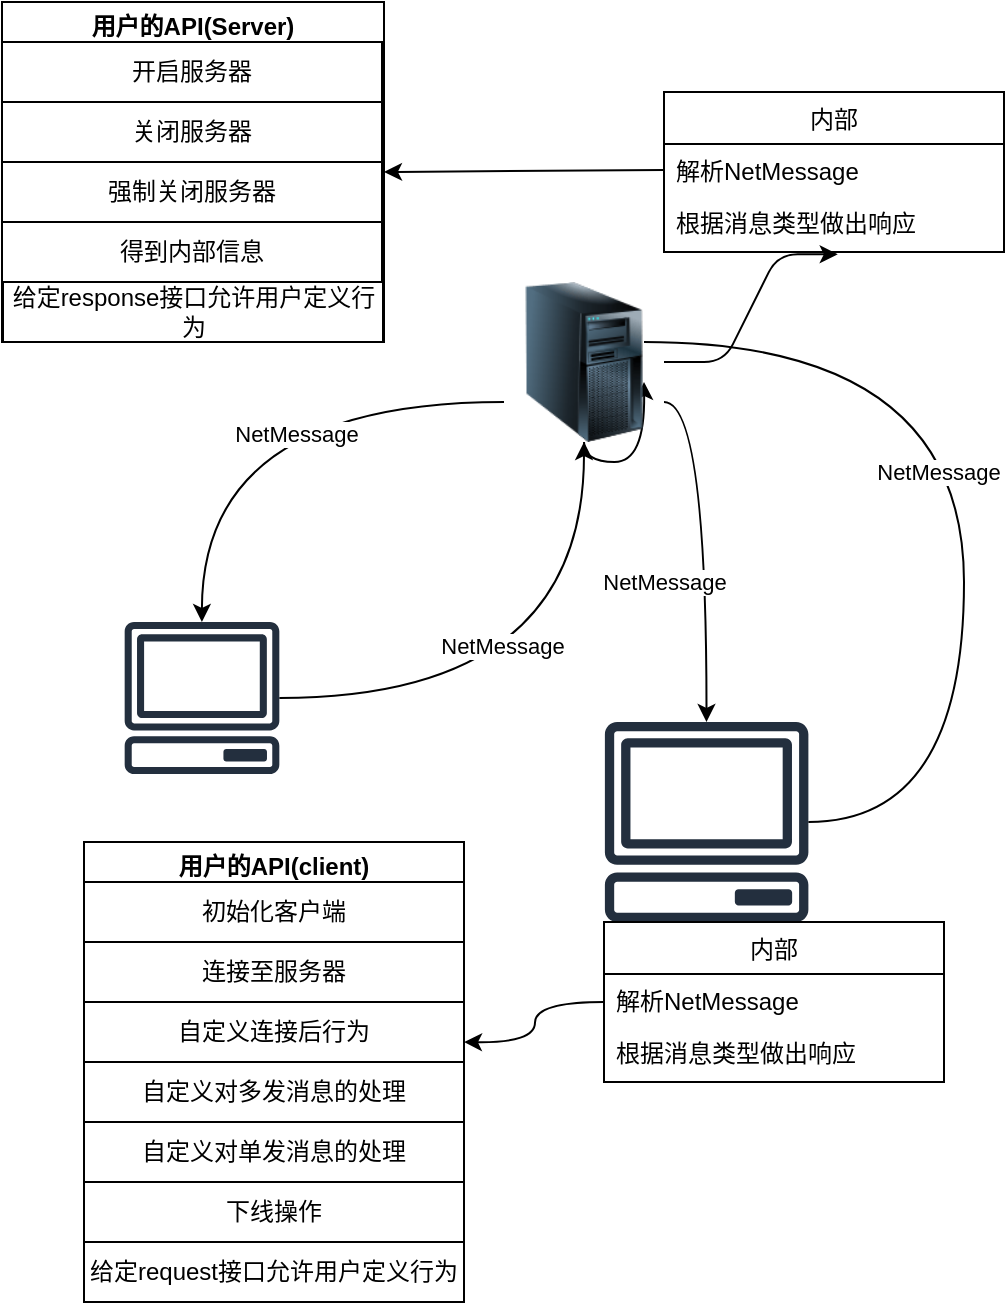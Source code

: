 <mxfile>
    <diagram id="hDu_2nll6wAsu5cFNPef" name="第 1 页">
        <mxGraphModel dx="1033" dy="1808" grid="1" gridSize="10" guides="1" tooltips="1" connect="1" arrows="1" fold="1" page="1" pageScale="1" pageWidth="827" pageHeight="1169" math="0" shadow="0">
            <root>
                <mxCell id="0"/>
                <mxCell id="1" parent="0"/>
                <mxCell id="16" style="edgeStyle=orthogonalEdgeStyle;curved=1;html=1;exitX=0;exitY=0.75;exitDx=0;exitDy=0;" parent="1" source="3" target="13" edge="1">
                    <mxGeometry relative="1" as="geometry"/>
                </mxCell>
                <mxCell id="17" value="NetMessage" style="edgeLabel;html=1;align=center;verticalAlign=middle;resizable=0;points=[];" parent="16" vertex="1" connectable="0">
                    <mxGeometry x="-0.202" y="16" relative="1" as="geometry">
                        <mxPoint as="offset"/>
                    </mxGeometry>
                </mxCell>
                <mxCell id="23" style="edgeStyle=orthogonalEdgeStyle;curved=1;html=1;exitX=1;exitY=0.75;exitDx=0;exitDy=0;" parent="1" source="3" target="21" edge="1">
                    <mxGeometry relative="1" as="geometry"/>
                </mxCell>
                <mxCell id="14" style="edgeStyle=orthogonalEdgeStyle;curved=1;html=1;" parent="1" source="13" target="3" edge="1">
                    <mxGeometry relative="1" as="geometry">
                        <Array as="points">
                            <mxPoint x="350" y="188"/>
                        </Array>
                    </mxGeometry>
                </mxCell>
                <mxCell id="15" value="NetMessage" style="edgeLabel;html=1;align=center;verticalAlign=middle;resizable=0;points=[];" parent="14" vertex="1" connectable="0">
                    <mxGeometry x="-0.206" y="26" relative="1" as="geometry">
                        <mxPoint as="offset"/>
                    </mxGeometry>
                </mxCell>
                <mxCell id="13" value="" style="outlineConnect=0;fontColor=#232F3E;gradientColor=none;fillColor=#232F3E;strokeColor=none;dashed=0;verticalLabelPosition=bottom;verticalAlign=top;align=center;html=1;fontSize=12;fontStyle=0;aspect=fixed;pointerEvents=1;shape=mxgraph.aws4.client;" parent="1" vertex="1">
                    <mxGeometry x="120" y="150" width="78" height="76" as="geometry"/>
                </mxCell>
                <mxCell id="18" value="NetMessage" style="edgeLabel;html=1;align=center;verticalAlign=middle;resizable=0;points=[];" parent="1" vertex="1" connectable="0">
                    <mxGeometry x="390" y="130" as="geometry"/>
                </mxCell>
                <mxCell id="24" style="edgeStyle=orthogonalEdgeStyle;curved=1;html=1;startArrow=none;" parent="1" source="3" edge="1">
                    <mxGeometry relative="1" as="geometry">
                        <mxPoint x="380" y="30" as="targetPoint"/>
                        <Array as="points"/>
                    </mxGeometry>
                </mxCell>
                <mxCell id="21" value="" style="outlineConnect=0;fontColor=#232F3E;gradientColor=none;fillColor=#232F3E;strokeColor=none;dashed=0;verticalLabelPosition=bottom;verticalAlign=top;align=center;html=1;fontSize=12;fontStyle=0;aspect=fixed;pointerEvents=1;shape=mxgraph.aws4.client;" parent="1" vertex="1">
                    <mxGeometry x="360" y="200" width="102.64" height="100" as="geometry"/>
                </mxCell>
                <mxCell id="47" style="edgeStyle=entityRelationEdgeStyle;html=1;entryX=0.511;entryY=1.04;entryDx=0;entryDy=0;entryPerimeter=0;" edge="1" parent="1" source="3" target="35">
                    <mxGeometry relative="1" as="geometry"/>
                </mxCell>
                <mxCell id="3" value="" style="image;html=1;image=img/lib/clip_art/computers/Server_Tower_128x128.png" parent="1" vertex="1">
                    <mxGeometry x="310" y="-20" width="80" height="80" as="geometry"/>
                </mxCell>
                <mxCell id="25" value="" style="edgeStyle=orthogonalEdgeStyle;curved=1;html=1;endArrow=none;" parent="1" source="21" edge="1">
                    <mxGeometry relative="1" as="geometry">
                        <mxPoint x="380" y="10" as="targetPoint"/>
                        <mxPoint x="462.195" y="250" as="sourcePoint"/>
                        <Array as="points">
                            <mxPoint x="540" y="250"/>
                            <mxPoint x="540" y="10"/>
                        </Array>
                    </mxGeometry>
                </mxCell>
                <mxCell id="26" value="NetMessage" style="edgeLabel;html=1;align=center;verticalAlign=middle;resizable=0;points=[];" parent="25" vertex="1" connectable="0">
                    <mxGeometry x="0.058" y="13" relative="1" as="geometry">
                        <mxPoint as="offset"/>
                    </mxGeometry>
                </mxCell>
                <mxCell id="51" style="edgeStyle=orthogonalEdgeStyle;html=1;curved=1;" edge="1" parent="1" source="29">
                    <mxGeometry relative="1" as="geometry">
                        <mxPoint x="290" y="360" as="targetPoint"/>
                    </mxGeometry>
                </mxCell>
                <mxCell id="29" value="内部" style="swimlane;fontStyle=0;childLayout=stackLayout;horizontal=1;startSize=26;horizontalStack=0;resizeParent=1;resizeParentMax=0;resizeLast=0;collapsible=1;marginBottom=0;" parent="1" vertex="1">
                    <mxGeometry x="360" y="300" width="170" height="80" as="geometry">
                        <mxRectangle x="360" y="300" width="50" height="26" as="alternateBounds"/>
                    </mxGeometry>
                </mxCell>
                <mxCell id="30" value="解析NetMessage&#10;" style="text;strokeColor=none;fillColor=none;align=left;verticalAlign=top;spacingLeft=4;spacingRight=4;overflow=hidden;rotatable=0;points=[[0,0.5],[1,0.5]];portConstraint=eastwest;" parent="29" vertex="1">
                    <mxGeometry y="26" width="170" height="26" as="geometry"/>
                </mxCell>
                <mxCell id="32" value="根据消息类型做出响应&#10;" style="text;strokeColor=none;fillColor=none;align=left;verticalAlign=top;spacingLeft=4;spacingRight=4;overflow=hidden;rotatable=0;points=[[0,0.5],[1,0.5]];portConstraint=eastwest;" parent="29" vertex="1">
                    <mxGeometry y="52" width="170" height="28" as="geometry"/>
                </mxCell>
                <mxCell id="33" value="内部" style="swimlane;fontStyle=0;childLayout=stackLayout;horizontal=1;startSize=26;horizontalStack=0;resizeParent=1;resizeParentMax=0;resizeLast=0;collapsible=1;marginBottom=0;" parent="1" vertex="1">
                    <mxGeometry x="390" y="-115" width="170" height="80" as="geometry">
                        <mxRectangle x="360" y="300" width="50" height="26" as="alternateBounds"/>
                    </mxGeometry>
                </mxCell>
                <mxCell id="34" value="解析NetMessage&#10;" style="text;strokeColor=none;fillColor=none;align=left;verticalAlign=top;spacingLeft=4;spacingRight=4;overflow=hidden;rotatable=0;points=[[0,0.5],[1,0.5]];portConstraint=eastwest;" parent="33" vertex="1">
                    <mxGeometry y="26" width="170" height="26" as="geometry"/>
                </mxCell>
                <mxCell id="35" value="根据消息类型做出响应&#10;" style="text;strokeColor=none;fillColor=none;align=left;verticalAlign=top;spacingLeft=4;spacingRight=4;overflow=hidden;rotatable=0;points=[[0,0.5],[1,0.5]];portConstraint=eastwest;" parent="33" vertex="1">
                    <mxGeometry y="52" width="170" height="28" as="geometry"/>
                </mxCell>
                <mxCell id="37" value="用户的API(Server)" style="swimlane;" vertex="1" parent="1">
                    <mxGeometry x="59" y="-160" width="191" height="170" as="geometry"/>
                </mxCell>
                <mxCell id="41" value="开启服务器" style="whiteSpace=wrap;html=1;" vertex="1" parent="37">
                    <mxGeometry y="20" width="190" height="30" as="geometry"/>
                </mxCell>
                <mxCell id="44" value="关闭服务器" style="whiteSpace=wrap;html=1;" vertex="1" parent="37">
                    <mxGeometry y="50" width="190" height="30" as="geometry"/>
                </mxCell>
                <mxCell id="45" value="强制关闭服务器" style="whiteSpace=wrap;html=1;" vertex="1" parent="37">
                    <mxGeometry y="80" width="190" height="30" as="geometry"/>
                </mxCell>
                <mxCell id="46" value="得到内部信息" style="whiteSpace=wrap;html=1;" vertex="1" parent="37">
                    <mxGeometry y="110" width="190" height="30" as="geometry"/>
                </mxCell>
                <mxCell id="48" value="给定response接口允许用户定义行为" style="whiteSpace=wrap;html=1;" vertex="1" parent="37">
                    <mxGeometry x="0.5" y="140" width="190" height="30" as="geometry"/>
                </mxCell>
                <mxCell id="40" style="edgeStyle=none;html=1;exitX=0;exitY=0.5;exitDx=0;exitDy=0;entryX=1;entryY=0.5;entryDx=0;entryDy=0;" edge="1" parent="1" source="34" target="37">
                    <mxGeometry relative="1" as="geometry"/>
                </mxCell>
                <mxCell id="52" value="用户的API(client)" style="swimlane;" vertex="1" parent="1">
                    <mxGeometry x="100" y="260" width="190" height="230" as="geometry"/>
                </mxCell>
                <mxCell id="53" value="初始化客户端" style="whiteSpace=wrap;html=1;" vertex="1" parent="52">
                    <mxGeometry y="20" width="190" height="30" as="geometry"/>
                </mxCell>
                <mxCell id="54" value="连接至服务器" style="whiteSpace=wrap;html=1;" vertex="1" parent="52">
                    <mxGeometry y="50" width="190" height="30" as="geometry"/>
                </mxCell>
                <mxCell id="55" value="自定义连接后行为" style="whiteSpace=wrap;html=1;" vertex="1" parent="52">
                    <mxGeometry y="80" width="190" height="30" as="geometry"/>
                </mxCell>
                <mxCell id="56" value="自定义对多发消息的处理" style="whiteSpace=wrap;html=1;" vertex="1" parent="52">
                    <mxGeometry y="110" width="190" height="30" as="geometry"/>
                </mxCell>
                <mxCell id="57" value="给定request接口允许用户定义行为" style="whiteSpace=wrap;html=1;" vertex="1" parent="52">
                    <mxGeometry y="200" width="190" height="30" as="geometry"/>
                </mxCell>
                <mxCell id="59" value="下线操作" style="whiteSpace=wrap;html=1;" vertex="1" parent="52">
                    <mxGeometry y="170" width="190" height="30" as="geometry"/>
                </mxCell>
                <mxCell id="58" value="自定义对单发消息的处理" style="whiteSpace=wrap;html=1;" vertex="1" parent="52">
                    <mxGeometry y="140" width="190" height="30" as="geometry"/>
                </mxCell>
            </root>
        </mxGraphModel>
    </diagram>
</mxfile>